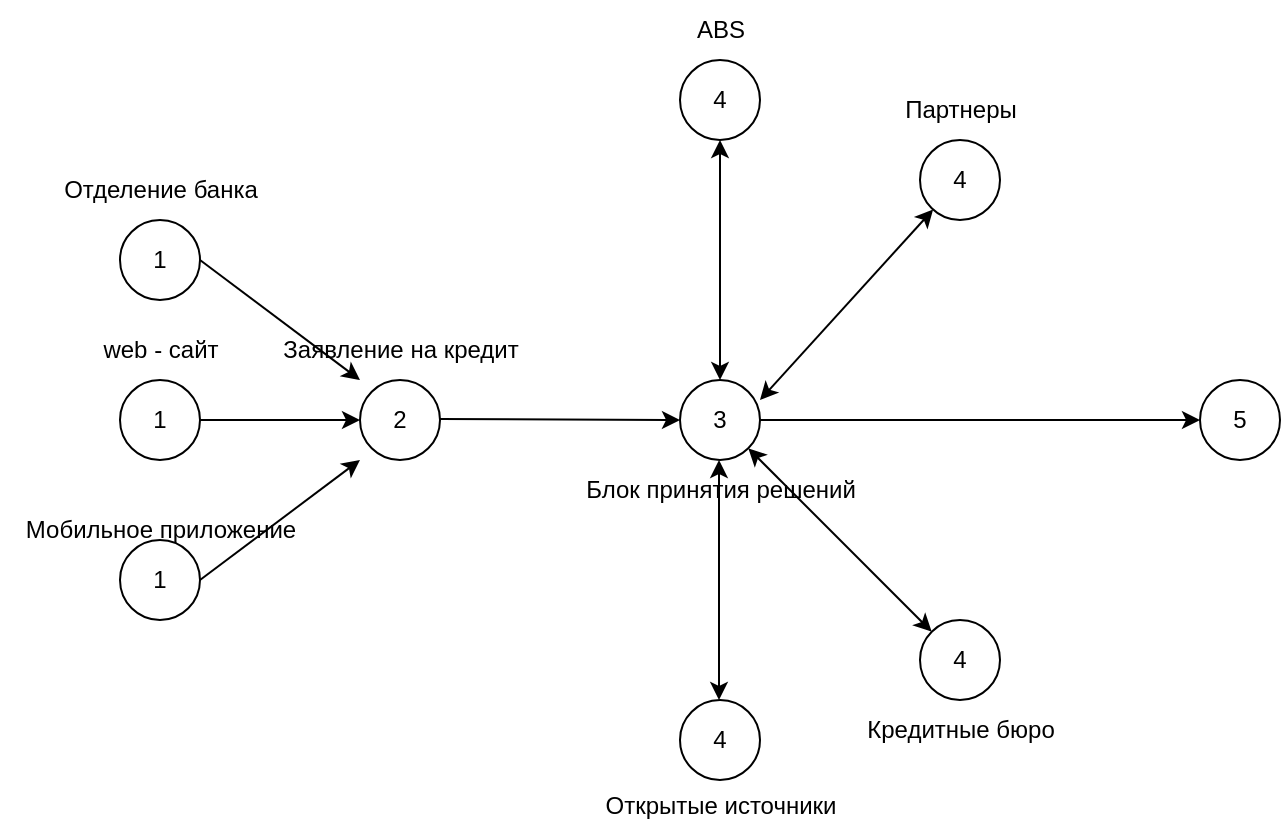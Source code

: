 <mxfile version="22.1.15" type="github">
  <diagram name="Страница — 1" id="Rl8ft7MHTA_ny6tH8LG-">
    <mxGraphModel dx="1434" dy="790" grid="1" gridSize="10" guides="1" tooltips="1" connect="1" arrows="1" fold="1" page="1" pageScale="1" pageWidth="1169" pageHeight="827" math="0" shadow="0">
      <root>
        <mxCell id="0" />
        <mxCell id="1" parent="0" />
        <mxCell id="GkiqbEtoA1D4vm0IurAB-1" value="1" style="ellipse;whiteSpace=wrap;html=1;aspect=fixed;" parent="1" vertex="1">
          <mxGeometry x="80" y="240" width="40" height="40" as="geometry" />
        </mxCell>
        <mxCell id="GkiqbEtoA1D4vm0IurAB-2" value="1" style="ellipse;whiteSpace=wrap;html=1;aspect=fixed;" parent="1" vertex="1">
          <mxGeometry x="80" y="320" width="40" height="40" as="geometry" />
        </mxCell>
        <mxCell id="GkiqbEtoA1D4vm0IurAB-3" value="1" style="ellipse;whiteSpace=wrap;html=1;aspect=fixed;" parent="1" vertex="1">
          <mxGeometry x="80" y="400" width="40" height="40" as="geometry" />
        </mxCell>
        <mxCell id="GkiqbEtoA1D4vm0IurAB-5" value="Отделение банка" style="text;html=1;align=center;verticalAlign=middle;resizable=0;points=[];autosize=1;strokeColor=none;fillColor=none;" parent="1" vertex="1">
          <mxGeometry x="40" y="210" width="120" height="30" as="geometry" />
        </mxCell>
        <mxCell id="GkiqbEtoA1D4vm0IurAB-6" value="web - сайт" style="text;html=1;align=center;verticalAlign=middle;resizable=0;points=[];autosize=1;strokeColor=none;fillColor=none;" parent="1" vertex="1">
          <mxGeometry x="60" y="290" width="80" height="30" as="geometry" />
        </mxCell>
        <mxCell id="GkiqbEtoA1D4vm0IurAB-7" value="Мобильное приложение" style="text;html=1;align=center;verticalAlign=middle;resizable=0;points=[];autosize=1;strokeColor=none;fillColor=none;" parent="1" vertex="1">
          <mxGeometry x="20" y="380" width="160" height="30" as="geometry" />
        </mxCell>
        <mxCell id="GkiqbEtoA1D4vm0IurAB-8" value="" style="endArrow=classic;html=1;rounded=0;" parent="1" edge="1">
          <mxGeometry width="50" height="50" relative="1" as="geometry">
            <mxPoint x="120" y="260" as="sourcePoint" />
            <mxPoint x="200" y="320" as="targetPoint" />
          </mxGeometry>
        </mxCell>
        <mxCell id="GkiqbEtoA1D4vm0IurAB-9" value="" style="endArrow=classic;html=1;rounded=0;" parent="1" edge="1">
          <mxGeometry width="50" height="50" relative="1" as="geometry">
            <mxPoint x="120" y="420" as="sourcePoint" />
            <mxPoint x="200" y="360" as="targetPoint" />
          </mxGeometry>
        </mxCell>
        <mxCell id="GkiqbEtoA1D4vm0IurAB-10" value="" style="endArrow=classic;html=1;rounded=0;exitX=1;exitY=0.5;exitDx=0;exitDy=0;" parent="1" source="GkiqbEtoA1D4vm0IurAB-2" edge="1">
          <mxGeometry width="50" height="50" relative="1" as="geometry">
            <mxPoint x="130" y="339.5" as="sourcePoint" />
            <mxPoint x="200" y="340" as="targetPoint" />
          </mxGeometry>
        </mxCell>
        <mxCell id="GkiqbEtoA1D4vm0IurAB-11" value="2" style="ellipse;whiteSpace=wrap;html=1;aspect=fixed;" parent="1" vertex="1">
          <mxGeometry x="200" y="320" width="40" height="40" as="geometry" />
        </mxCell>
        <mxCell id="GkiqbEtoA1D4vm0IurAB-12" value="Заявление на кредит" style="text;html=1;align=center;verticalAlign=middle;resizable=0;points=[];autosize=1;fontColor=default;" parent="1" vertex="1">
          <mxGeometry x="150" y="290" width="140" height="30" as="geometry" />
        </mxCell>
        <mxCell id="rIwovDfjPypuEK1nF1E2-1" value="" style="endArrow=classic;html=1;rounded=0;exitX=1;exitY=0.5;exitDx=0;exitDy=0;" edge="1" parent="1" target="rIwovDfjPypuEK1nF1E2-2">
          <mxGeometry width="50" height="50" relative="1" as="geometry">
            <mxPoint x="240" y="339.5" as="sourcePoint" />
            <mxPoint x="340" y="340" as="targetPoint" />
            <Array as="points">
              <mxPoint x="360" y="340" />
            </Array>
          </mxGeometry>
        </mxCell>
        <mxCell id="rIwovDfjPypuEK1nF1E2-2" value="3" style="ellipse;whiteSpace=wrap;html=1;aspect=fixed;" vertex="1" parent="1">
          <mxGeometry x="360" y="320" width="40" height="40" as="geometry" />
        </mxCell>
        <mxCell id="rIwovDfjPypuEK1nF1E2-3" value="Блок принятия решений" style="text;html=1;align=center;verticalAlign=middle;resizable=0;points=[];autosize=1;strokeColor=none;fillColor=none;" vertex="1" parent="1">
          <mxGeometry x="300" y="360" width="160" height="30" as="geometry" />
        </mxCell>
        <mxCell id="rIwovDfjPypuEK1nF1E2-4" value="4" style="ellipse;whiteSpace=wrap;html=1;aspect=fixed;" vertex="1" parent="1">
          <mxGeometry x="360" y="160" width="40" height="40" as="geometry" />
        </mxCell>
        <mxCell id="rIwovDfjPypuEK1nF1E2-5" value="4" style="ellipse;whiteSpace=wrap;html=1;aspect=fixed;" vertex="1" parent="1">
          <mxGeometry x="480" y="200" width="40" height="40" as="geometry" />
        </mxCell>
        <mxCell id="rIwovDfjPypuEK1nF1E2-6" value="4" style="ellipse;whiteSpace=wrap;html=1;aspect=fixed;" vertex="1" parent="1">
          <mxGeometry x="360" y="480" width="40" height="40" as="geometry" />
        </mxCell>
        <mxCell id="rIwovDfjPypuEK1nF1E2-7" value="4" style="ellipse;whiteSpace=wrap;html=1;aspect=fixed;" vertex="1" parent="1">
          <mxGeometry x="480" y="440" width="40" height="40" as="geometry" />
        </mxCell>
        <mxCell id="rIwovDfjPypuEK1nF1E2-11" value="" style="endArrow=classic;startArrow=classic;html=1;rounded=0;exitX=0.5;exitY=0;exitDx=0;exitDy=0;entryX=0.5;entryY=1;entryDx=0;entryDy=0;" edge="1" parent="1" source="rIwovDfjPypuEK1nF1E2-2" target="rIwovDfjPypuEK1nF1E2-4">
          <mxGeometry width="50" height="50" relative="1" as="geometry">
            <mxPoint x="380" y="300" as="sourcePoint" />
            <mxPoint x="350" y="250" as="targetPoint" />
          </mxGeometry>
        </mxCell>
        <mxCell id="rIwovDfjPypuEK1nF1E2-13" value="" style="endArrow=classic;startArrow=classic;html=1;rounded=0;" edge="1" parent="1" target="rIwovDfjPypuEK1nF1E2-5">
          <mxGeometry width="50" height="50" relative="1" as="geometry">
            <mxPoint x="400" y="330" as="sourcePoint" />
            <mxPoint x="410" y="290" as="targetPoint" />
          </mxGeometry>
        </mxCell>
        <mxCell id="rIwovDfjPypuEK1nF1E2-16" value="" style="endArrow=classic;startArrow=classic;html=1;rounded=0;exitX=1;exitY=1;exitDx=0;exitDy=0;entryX=0;entryY=0;entryDx=0;entryDy=0;" edge="1" parent="1" source="rIwovDfjPypuEK1nF1E2-2" target="rIwovDfjPypuEK1nF1E2-7">
          <mxGeometry width="50" height="50" relative="1" as="geometry">
            <mxPoint x="430" y="414" as="sourcePoint" />
            <mxPoint x="517" y="319" as="targetPoint" />
          </mxGeometry>
        </mxCell>
        <mxCell id="rIwovDfjPypuEK1nF1E2-17" value="" style="endArrow=classic;startArrow=classic;html=1;rounded=0;exitX=0.5;exitY=0;exitDx=0;exitDy=0;entryX=0.5;entryY=1;entryDx=0;entryDy=0;" edge="1" parent="1">
          <mxGeometry width="50" height="50" relative="1" as="geometry">
            <mxPoint x="379.5" y="480" as="sourcePoint" />
            <mxPoint x="379.5" y="360" as="targetPoint" />
          </mxGeometry>
        </mxCell>
        <mxCell id="rIwovDfjPypuEK1nF1E2-18" value="ABS" style="text;html=1;align=center;verticalAlign=middle;resizable=0;points=[];autosize=1;strokeColor=none;fillColor=none;" vertex="1" parent="1">
          <mxGeometry x="355" y="130" width="50" height="30" as="geometry" />
        </mxCell>
        <mxCell id="rIwovDfjPypuEK1nF1E2-19" value="Партнеры" style="text;html=1;align=center;verticalAlign=middle;resizable=0;points=[];autosize=1;strokeColor=none;fillColor=none;" vertex="1" parent="1">
          <mxGeometry x="460" y="170" width="80" height="30" as="geometry" />
        </mxCell>
        <mxCell id="rIwovDfjPypuEK1nF1E2-20" value="Кредитные бюро" style="text;html=1;align=center;verticalAlign=middle;resizable=0;points=[];autosize=1;strokeColor=none;fillColor=none;" vertex="1" parent="1">
          <mxGeometry x="440" y="480" width="120" height="30" as="geometry" />
        </mxCell>
        <mxCell id="rIwovDfjPypuEK1nF1E2-21" value="Открытые источники" style="text;html=1;align=center;verticalAlign=middle;resizable=0;points=[];autosize=1;strokeColor=none;fillColor=none;" vertex="1" parent="1">
          <mxGeometry x="310" y="518" width="140" height="30" as="geometry" />
        </mxCell>
        <mxCell id="rIwovDfjPypuEK1nF1E2-22" value="" style="endArrow=classic;html=1;rounded=0;exitX=1;exitY=0.5;exitDx=0;exitDy=0;" edge="1" parent="1" source="rIwovDfjPypuEK1nF1E2-2">
          <mxGeometry width="50" height="50" relative="1" as="geometry">
            <mxPoint x="500" y="339.5" as="sourcePoint" />
            <mxPoint x="620" y="340" as="targetPoint" />
            <Array as="points">
              <mxPoint x="620" y="340" />
            </Array>
          </mxGeometry>
        </mxCell>
        <mxCell id="rIwovDfjPypuEK1nF1E2-23" value="5" style="ellipse;whiteSpace=wrap;html=1;aspect=fixed;" vertex="1" parent="1">
          <mxGeometry x="620" y="320" width="40" height="40" as="geometry" />
        </mxCell>
      </root>
    </mxGraphModel>
  </diagram>
</mxfile>

